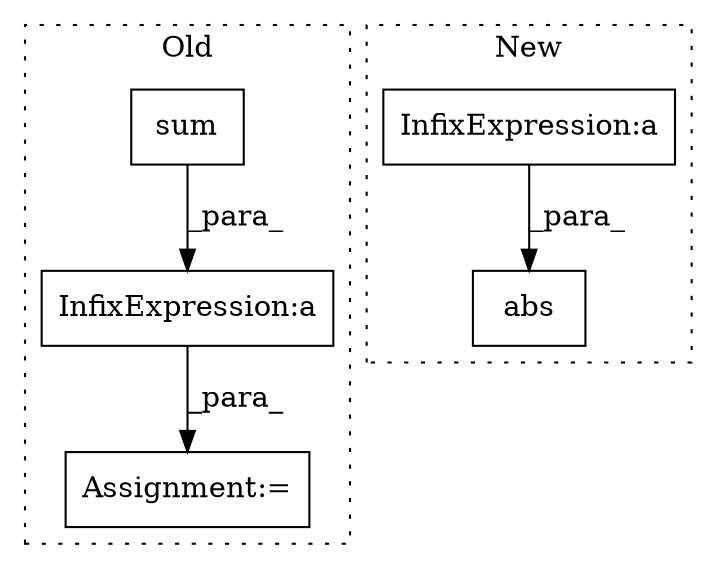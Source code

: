 digraph G {
subgraph cluster0 {
1 [label="sum" a="32" s="11614,11725" l="4,1" shape="box"];
3 [label="InfixExpression:a" a="27" s="11915" l="3" shape="box"];
5 [label="Assignment:=" a="7" s="11892" l="1" shape="box"];
label = "Old";
style="dotted";
}
subgraph cluster1 {
2 [label="abs" a="32" s="11806,11864" l="4,1" shape="box"];
4 [label="InfixExpression:a" a="27" s="11855" l="3" shape="box"];
label = "New";
style="dotted";
}
1 -> 3 [label="_para_"];
3 -> 5 [label="_para_"];
4 -> 2 [label="_para_"];
}